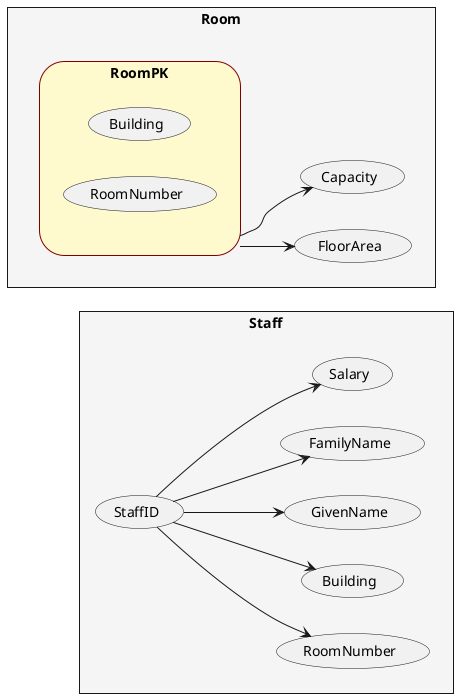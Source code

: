 @startuml

' INFO 201 Normalisation Lab
' Here we abuse the PlantUML Use Case diagram type somewhat to produce a functional dependency diagram.

left to right direction

skinparam rectangle {
	RoundCorner<<relvar>> 0
	BackgroundColor<<relvar>> whitesmoke

	RoundCorner<<key>> 50
	BackgroundColor<<key>> LemonChiffon
	BorderColor<<key>> maroon
}

hide stereotype

' NOTE: we adopt SQL-style <table>.<column> naming style to ensure globally unique attribute names.

rectangle Staff <<relvar>> {

	usecase "StaffID" as Staff.StaffID
	
	together {
		usecase Salary
		usecase FamilyName
		usecase GivenName
		usecase Building as Staff.Building
		usecase RoomNumber as Staff.RoomNumber
	}
	
	Staff.StaffID --> Salary
	Staff.StaffID --> FamilyName
	Staff.StaffID --> GivenName
	Staff.StaffID --> Staff.Building
	Staff.StaffID --> Staff.RoomNumber
}

rectangle Room <<relvar>> {
	rectangle RoomPK <<key>> {
		usecase Building as Room.Building
		usecase RoomNumber as Room.RoomNumber
	}

	together {
		usecase Capacity
		usecase FloorArea
	}
	
	RoomPK --> Capacity
	RoomPK --> FloorArea
}

@enduml